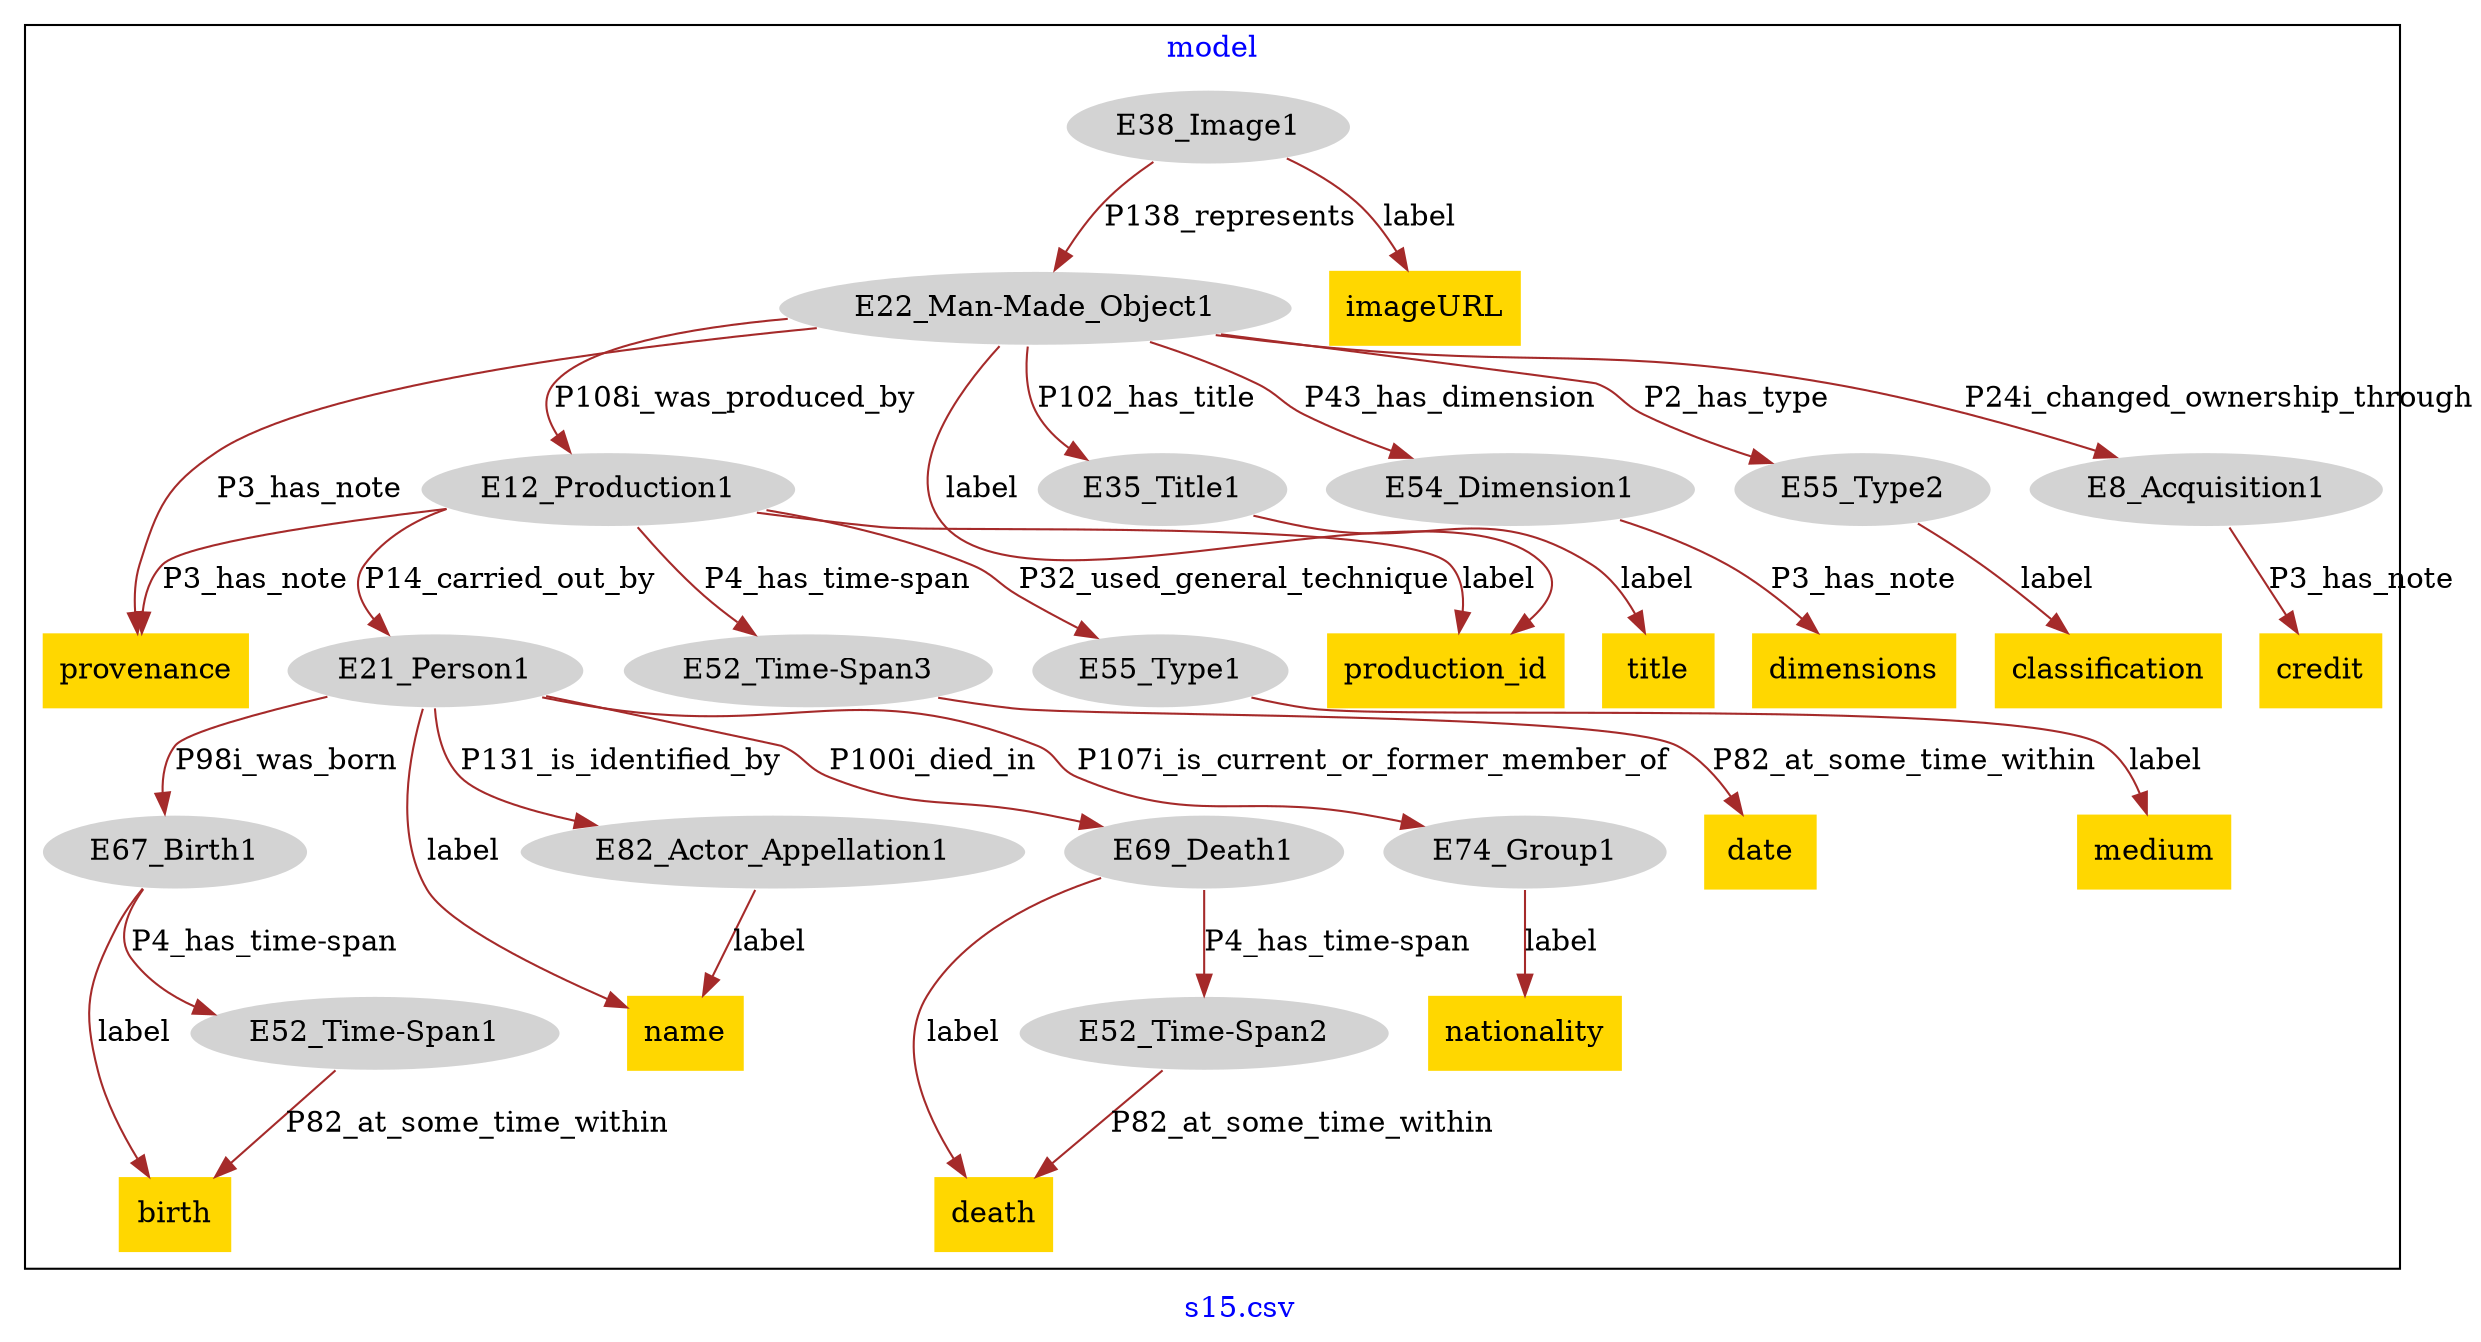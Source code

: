 digraph n0 {
fontcolor="blue"
remincross="true"
label="s15.csv"
subgraph cluster {
label="model"
n2[style="filled",color="white",fillcolor="lightgray",label="E12_Production1"];
n3[style="filled",color="white",fillcolor="lightgray",label="E21_Person1"];
n4[style="filled",color="white",fillcolor="lightgray",label="E52_Time-Span3"];
n5[style="filled",color="white",fillcolor="lightgray",label="E55_Type1"];
n6[style="filled",color="white",fillcolor="lightgray",label="E67_Birth1"];
n7[style="filled",color="white",fillcolor="lightgray",label="E69_Death1"];
n8[style="filled",color="white",fillcolor="lightgray",label="E74_Group1"];
n9[style="filled",color="white",fillcolor="lightgray",label="E82_Actor_Appellation1"];
n10[style="filled",color="white",fillcolor="lightgray",label="E22_Man-Made_Object1"];
n11[style="filled",color="white",fillcolor="lightgray",label="E35_Title1"];
n12[style="filled",color="white",fillcolor="lightgray",label="E54_Dimension1"];
n13[style="filled",color="white",fillcolor="lightgray",label="E55_Type2"];
n14[style="filled",color="white",fillcolor="lightgray",label="E8_Acquisition1"];
n15[style="filled",color="white",fillcolor="lightgray",label="E38_Image1"];
n16[style="filled",color="white",fillcolor="lightgray",label="E52_Time-Span1"];
n17[style="filled",color="white",fillcolor="lightgray",label="E52_Time-Span2"];
n18[shape="plaintext",style="filled",fillcolor="gold",label="medium"];
n19[shape="plaintext",style="filled",fillcolor="gold",label="date"];
n20[shape="plaintext",style="filled",fillcolor="gold",label="classification"];
n21[shape="plaintext",style="filled",fillcolor="gold",label="dimensions"];
n22[shape="plaintext",style="filled",fillcolor="gold",label="imageURL"];
n23[shape="plaintext",style="filled",fillcolor="gold",label="provenance"];
n24[shape="plaintext",style="filled",fillcolor="gold",label="credit"];
n25[shape="plaintext",style="filled",fillcolor="gold",label="name"];
n26[shape="plaintext",style="filled",fillcolor="gold",label="title"];
n27[shape="plaintext",style="filled",fillcolor="gold",label="production_id"];
n28[shape="plaintext",style="filled",fillcolor="gold",label="nationality"];
n29[shape="plaintext",style="filled",fillcolor="gold",label="death"];
n30[shape="plaintext",style="filled",fillcolor="gold",label="birth"];
}
n2 -> n3[color="brown",fontcolor="black",label="P14_carried_out_by"]
n2 -> n4[color="brown",fontcolor="black",label="P4_has_time-span"]
n2 -> n5[color="brown",fontcolor="black",label="P32_used_general_technique"]
n3 -> n6[color="brown",fontcolor="black",label="P98i_was_born"]
n3 -> n7[color="brown",fontcolor="black",label="P100i_died_in"]
n3 -> n8[color="brown",fontcolor="black",label="P107i_is_current_or_former_member_of"]
n3 -> n9[color="brown",fontcolor="black",label="P131_is_identified_by"]
n10 -> n2[color="brown",fontcolor="black",label="P108i_was_produced_by"]
n10 -> n11[color="brown",fontcolor="black",label="P102_has_title"]
n10 -> n12[color="brown",fontcolor="black",label="P43_has_dimension"]
n10 -> n13[color="brown",fontcolor="black",label="P2_has_type"]
n10 -> n14[color="brown",fontcolor="black",label="P24i_changed_ownership_through"]
n15 -> n10[color="brown",fontcolor="black",label="P138_represents"]
n6 -> n16[color="brown",fontcolor="black",label="P4_has_time-span"]
n7 -> n17[color="brown",fontcolor="black",label="P4_has_time-span"]
n5 -> n18[color="brown",fontcolor="black",label="label"]
n4 -> n19[color="brown",fontcolor="black",label="P82_at_some_time_within"]
n13 -> n20[color="brown",fontcolor="black",label="label"]
n12 -> n21[color="brown",fontcolor="black",label="P3_has_note"]
n15 -> n22[color="brown",fontcolor="black",label="label"]
n10 -> n23[color="brown",fontcolor="black",label="P3_has_note"]
n14 -> n24[color="brown",fontcolor="black",label="P3_has_note"]
n9 -> n25[color="brown",fontcolor="black",label="label"]
n11 -> n26[color="brown",fontcolor="black",label="label"]
n2 -> n27[color="brown",fontcolor="black",label="label"]
n8 -> n28[color="brown",fontcolor="black",label="label"]
n17 -> n29[color="brown",fontcolor="black",label="P82_at_some_time_within"]
n16 -> n30[color="brown",fontcolor="black",label="P82_at_some_time_within"]
n10 -> n27[color="brown",fontcolor="black",label="label"]
n3 -> n25[color="brown",fontcolor="black",label="label"]
n2 -> n23[color="brown",fontcolor="black",label="P3_has_note"]
n7 -> n29[color="brown",fontcolor="black",label="label"]
n6 -> n30[color="brown",fontcolor="black",label="label"]
}
